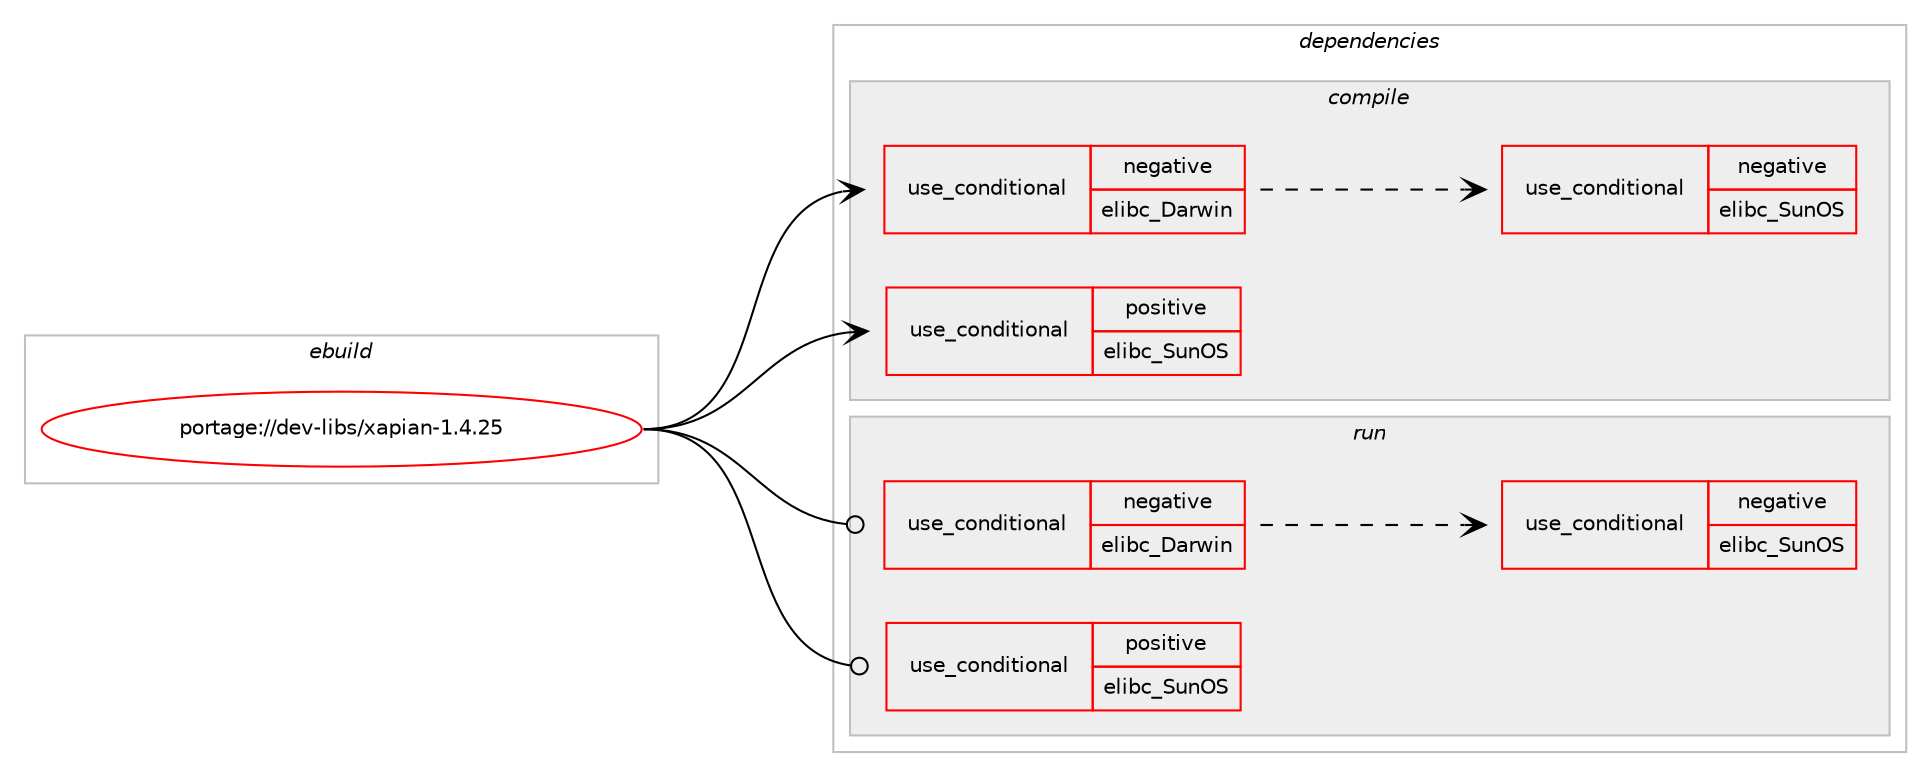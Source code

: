 digraph prolog {

# *************
# Graph options
# *************

newrank=true;
concentrate=true;
compound=true;
graph [rankdir=LR,fontname=Helvetica,fontsize=10,ranksep=1.5];#, ranksep=2.5, nodesep=0.2];
edge  [arrowhead=vee];
node  [fontname=Helvetica,fontsize=10];

# **********
# The ebuild
# **********

subgraph cluster_leftcol {
color=gray;
rank=same;
label=<<i>ebuild</i>>;
id [label="portage://dev-libs/xapian-1.4.25", color=red, width=4, href="../dev-libs/xapian-1.4.25.svg"];
}

# ****************
# The dependencies
# ****************

subgraph cluster_midcol {
color=gray;
label=<<i>dependencies</i>>;
subgraph cluster_compile {
fillcolor="#eeeeee";
style=filled;
label=<<i>compile</i>>;
subgraph cond27761 {
dependency58290 [label=<<TABLE BORDER="0" CELLBORDER="1" CELLSPACING="0" CELLPADDING="4"><TR><TD ROWSPAN="3" CELLPADDING="10">use_conditional</TD></TR><TR><TD>negative</TD></TR><TR><TD>elibc_Darwin</TD></TR></TABLE>>, shape=none, color=red];
subgraph cond27762 {
dependency58291 [label=<<TABLE BORDER="0" CELLBORDER="1" CELLSPACING="0" CELLPADDING="4"><TR><TD ROWSPAN="3" CELLPADDING="10">use_conditional</TD></TR><TR><TD>negative</TD></TR><TR><TD>elibc_SunOS</TD></TR></TABLE>>, shape=none, color=red];
# *** BEGIN UNKNOWN DEPENDENCY TYPE (TODO) ***
# dependency58291 -> package_dependency(portage://dev-libs/xapian-1.4.25,install,no,sys-apps,util-linux,none,[,,],[],[])
# *** END UNKNOWN DEPENDENCY TYPE (TODO) ***

}
dependency58290:e -> dependency58291:w [weight=20,style="dashed",arrowhead="vee"];
}
id:e -> dependency58290:w [weight=20,style="solid",arrowhead="vee"];
subgraph cond27763 {
dependency58292 [label=<<TABLE BORDER="0" CELLBORDER="1" CELLSPACING="0" CELLPADDING="4"><TR><TD ROWSPAN="3" CELLPADDING="10">use_conditional</TD></TR><TR><TD>positive</TD></TR><TR><TD>elibc_SunOS</TD></TR></TABLE>>, shape=none, color=red];
# *** BEGIN UNKNOWN DEPENDENCY TYPE (TODO) ***
# dependency58292 -> package_dependency(portage://dev-libs/xapian-1.4.25,install,no,sys-libs,libuuid,none,[,,],[],[])
# *** END UNKNOWN DEPENDENCY TYPE (TODO) ***

}
id:e -> dependency58292:w [weight=20,style="solid",arrowhead="vee"];
# *** BEGIN UNKNOWN DEPENDENCY TYPE (TODO) ***
# id -> package_dependency(portage://dev-libs/xapian-1.4.25,install,no,sys-libs,zlib,none,[,,],any_same_slot,[])
# *** END UNKNOWN DEPENDENCY TYPE (TODO) ***

}
subgraph cluster_compileandrun {
fillcolor="#eeeeee";
style=filled;
label=<<i>compile and run</i>>;
}
subgraph cluster_run {
fillcolor="#eeeeee";
style=filled;
label=<<i>run</i>>;
subgraph cond27764 {
dependency58293 [label=<<TABLE BORDER="0" CELLBORDER="1" CELLSPACING="0" CELLPADDING="4"><TR><TD ROWSPAN="3" CELLPADDING="10">use_conditional</TD></TR><TR><TD>negative</TD></TR><TR><TD>elibc_Darwin</TD></TR></TABLE>>, shape=none, color=red];
subgraph cond27765 {
dependency58294 [label=<<TABLE BORDER="0" CELLBORDER="1" CELLSPACING="0" CELLPADDING="4"><TR><TD ROWSPAN="3" CELLPADDING="10">use_conditional</TD></TR><TR><TD>negative</TD></TR><TR><TD>elibc_SunOS</TD></TR></TABLE>>, shape=none, color=red];
# *** BEGIN UNKNOWN DEPENDENCY TYPE (TODO) ***
# dependency58294 -> package_dependency(portage://dev-libs/xapian-1.4.25,run,no,sys-apps,util-linux,none,[,,],[],[])
# *** END UNKNOWN DEPENDENCY TYPE (TODO) ***

}
dependency58293:e -> dependency58294:w [weight=20,style="dashed",arrowhead="vee"];
}
id:e -> dependency58293:w [weight=20,style="solid",arrowhead="odot"];
subgraph cond27766 {
dependency58295 [label=<<TABLE BORDER="0" CELLBORDER="1" CELLSPACING="0" CELLPADDING="4"><TR><TD ROWSPAN="3" CELLPADDING="10">use_conditional</TD></TR><TR><TD>positive</TD></TR><TR><TD>elibc_SunOS</TD></TR></TABLE>>, shape=none, color=red];
# *** BEGIN UNKNOWN DEPENDENCY TYPE (TODO) ***
# dependency58295 -> package_dependency(portage://dev-libs/xapian-1.4.25,run,no,sys-libs,libuuid,none,[,,],[],[])
# *** END UNKNOWN DEPENDENCY TYPE (TODO) ***

}
id:e -> dependency58295:w [weight=20,style="solid",arrowhead="odot"];
# *** BEGIN UNKNOWN DEPENDENCY TYPE (TODO) ***
# id -> package_dependency(portage://dev-libs/xapian-1.4.25,run,no,sys-libs,zlib,none,[,,],any_same_slot,[])
# *** END UNKNOWN DEPENDENCY TYPE (TODO) ***

}
}

# **************
# The candidates
# **************

subgraph cluster_choices {
rank=same;
color=gray;
label=<<i>candidates</i>>;

}

}

